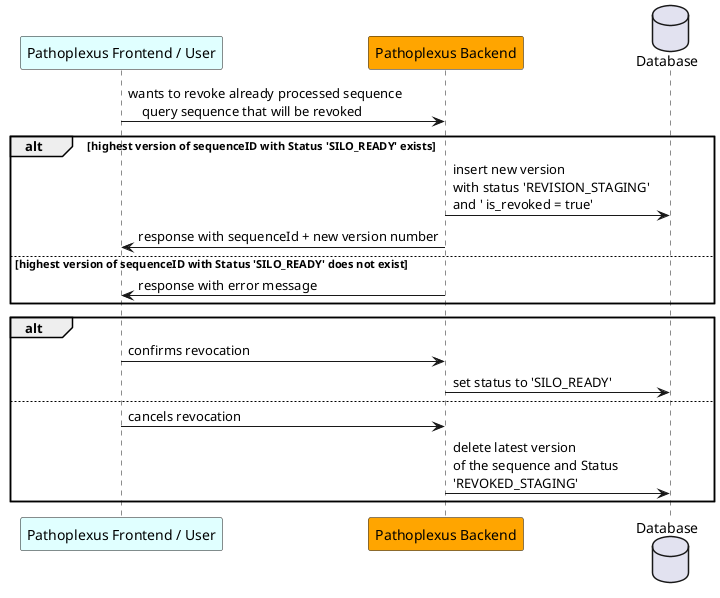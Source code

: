 @startuml
    participant "Pathoplexus Frontend / User" as frontend #LightCyan
    participant "Pathoplexus Backend" as backend #Orange
    database "Database" as DB

    frontend -> backend: wants to revoke already processed sequence\n\
    query sequence that will be revoked

     alt highest version of sequenceID with Status 'SILO_READY' exists
        backend -> DB: insert new version\nwith status 'REVISION_STAGING' \nand ' is_revoked = true'
    backend -> frontend: response with sequenceId + new version number
    else highest version of sequenceID with Status 'SILO_READY' does not exist
        backend -> frontend: response with error message
    end

    alt
        frontend -> backend: confirms revocation
        backend -> DB: set status to 'SILO_READY'
    else
        frontend -> backend: cancels revocation
        backend -> DB: delete latest version \nof the sequence and Status \n'REVOKED_STAGING'
    end
@enduml
